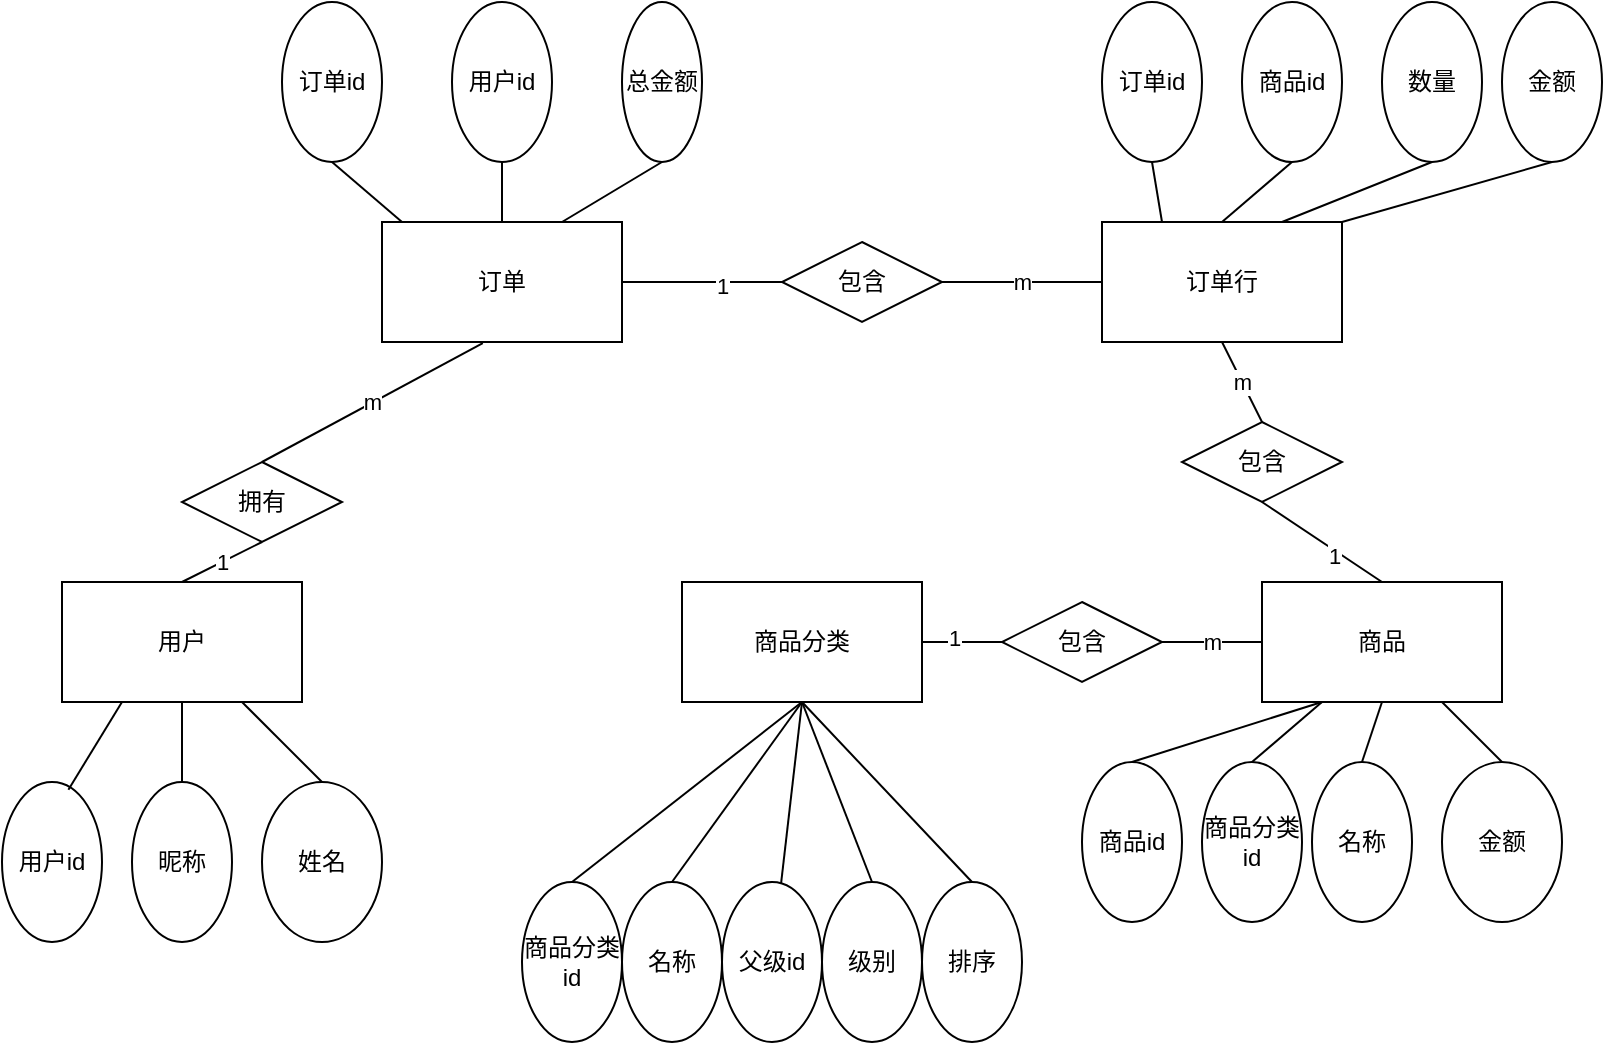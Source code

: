 <mxfile version="20.6.2" type="device"><diagram id="R2lEEEUBdFMjLlhIrx00" name="Page-1"><mxGraphModel dx="1024" dy="604" grid="1" gridSize="10" guides="1" tooltips="1" connect="1" arrows="1" fold="1" page="1" pageScale="1" pageWidth="850" pageHeight="1100" math="0" shadow="0" extFonts="Permanent Marker^https://fonts.googleapis.com/css?family=Permanent+Marker"><root><mxCell id="0"/><mxCell id="1" parent="0"/><mxCell id="Kf8sEJHmFfCZwri6FZnK-1" value="用户" style="rounded=0;whiteSpace=wrap;html=1;" parent="1" vertex="1"><mxGeometry x="60" y="310" width="120" height="60" as="geometry"/></mxCell><mxCell id="Kf8sEJHmFfCZwri6FZnK-2" value="订单" style="rounded=0;whiteSpace=wrap;html=1;" parent="1" vertex="1"><mxGeometry x="220" y="130" width="120" height="60" as="geometry"/></mxCell><mxCell id="Kf8sEJHmFfCZwri6FZnK-3" value="商品" style="rounded=0;whiteSpace=wrap;html=1;" parent="1" vertex="1"><mxGeometry x="660" y="310" width="120" height="60" as="geometry"/></mxCell><mxCell id="Kf8sEJHmFfCZwri6FZnK-4" value="订单行" style="rounded=0;whiteSpace=wrap;html=1;" parent="1" vertex="1"><mxGeometry x="580" y="130" width="120" height="60" as="geometry"/></mxCell><mxCell id="Kf8sEJHmFfCZwri6FZnK-5" value="姓名" style="ellipse;whiteSpace=wrap;html=1;" parent="1" vertex="1"><mxGeometry x="160" y="410" width="60" height="80" as="geometry"/></mxCell><mxCell id="Kf8sEJHmFfCZwri6FZnK-6" value="" style="endArrow=none;html=1;rounded=0;exitX=0.5;exitY=0;exitDx=0;exitDy=0;entryX=0.75;entryY=1;entryDx=0;entryDy=0;" parent="1" source="Kf8sEJHmFfCZwri6FZnK-5" target="Kf8sEJHmFfCZwri6FZnK-1" edge="1"><mxGeometry width="50" height="50" relative="1" as="geometry"><mxPoint x="400" y="340" as="sourcePoint"/><mxPoint x="450" y="290" as="targetPoint"/></mxGeometry></mxCell><mxCell id="Kf8sEJHmFfCZwri6FZnK-7" value="1" style="endArrow=none;html=1;rounded=0;exitX=0.5;exitY=0;exitDx=0;exitDy=0;entryX=0.5;entryY=1;entryDx=0;entryDy=0;" parent="1" source="Kf8sEJHmFfCZwri6FZnK-1" target="Kf8sEJHmFfCZwri6FZnK-8" edge="1"><mxGeometry width="50" height="50" relative="1" as="geometry"><mxPoint x="400" y="340" as="sourcePoint"/><mxPoint x="450" y="290" as="targetPoint"/></mxGeometry></mxCell><mxCell id="Kf8sEJHmFfCZwri6FZnK-8" value="拥有" style="rhombus;whiteSpace=wrap;html=1;" parent="1" vertex="1"><mxGeometry x="120" y="250" width="80" height="40" as="geometry"/></mxCell><mxCell id="Kf8sEJHmFfCZwri6FZnK-9" value="m" style="endArrow=none;html=1;rounded=0;entryX=0.42;entryY=1.01;entryDx=0;entryDy=0;entryPerimeter=0;exitX=0.5;exitY=0;exitDx=0;exitDy=0;" parent="1" source="Kf8sEJHmFfCZwri6FZnK-8" target="Kf8sEJHmFfCZwri6FZnK-2" edge="1"><mxGeometry width="50" height="50" relative="1" as="geometry"><mxPoint x="400" y="340" as="sourcePoint"/><mxPoint x="450" y="290" as="targetPoint"/></mxGeometry></mxCell><mxCell id="Kf8sEJHmFfCZwri6FZnK-11" value="包含" style="rhombus;whiteSpace=wrap;html=1;" parent="1" vertex="1"><mxGeometry x="420" y="140" width="80" height="40" as="geometry"/></mxCell><mxCell id="Kf8sEJHmFfCZwri6FZnK-13" value="" style="endArrow=none;html=1;rounded=0;exitX=1;exitY=0.5;exitDx=0;exitDy=0;entryX=0;entryY=0.5;entryDx=0;entryDy=0;" parent="1" source="Kf8sEJHmFfCZwri6FZnK-2" target="Kf8sEJHmFfCZwri6FZnK-11" edge="1"><mxGeometry width="50" height="50" relative="1" as="geometry"><mxPoint x="400" y="340" as="sourcePoint"/><mxPoint x="450" y="290" as="targetPoint"/></mxGeometry></mxCell><mxCell id="Kf8sEJHmFfCZwri6FZnK-15" value="1" style="edgeLabel;html=1;align=center;verticalAlign=middle;resizable=0;points=[];" parent="Kf8sEJHmFfCZwri6FZnK-13" vertex="1" connectable="0"><mxGeometry x="0.235" y="-2" relative="1" as="geometry"><mxPoint as="offset"/></mxGeometry></mxCell><mxCell id="Kf8sEJHmFfCZwri6FZnK-14" value="m" style="endArrow=none;html=1;rounded=0;entryX=1;entryY=0.5;entryDx=0;entryDy=0;exitX=0;exitY=0.5;exitDx=0;exitDy=0;" parent="1" source="Kf8sEJHmFfCZwri6FZnK-4" target="Kf8sEJHmFfCZwri6FZnK-11" edge="1"><mxGeometry width="50" height="50" relative="1" as="geometry"><mxPoint x="400" y="340" as="sourcePoint"/><mxPoint x="450" y="290" as="targetPoint"/></mxGeometry></mxCell><mxCell id="Kf8sEJHmFfCZwri6FZnK-16" value="昵称" style="ellipse;whiteSpace=wrap;html=1;" parent="1" vertex="1"><mxGeometry x="95" y="410" width="50" height="80" as="geometry"/></mxCell><mxCell id="Kf8sEJHmFfCZwri6FZnK-17" value="" style="endArrow=none;html=1;rounded=0;exitX=0.5;exitY=1;exitDx=0;exitDy=0;entryX=0.5;entryY=0;entryDx=0;entryDy=0;" parent="1" source="Kf8sEJHmFfCZwri6FZnK-1" target="Kf8sEJHmFfCZwri6FZnK-16" edge="1"><mxGeometry width="50" height="50" relative="1" as="geometry"><mxPoint x="400" y="340" as="sourcePoint"/><mxPoint x="450" y="290" as="targetPoint"/></mxGeometry></mxCell><mxCell id="Kf8sEJHmFfCZwri6FZnK-19" value="用户id" style="ellipse;whiteSpace=wrap;html=1;" parent="1" vertex="1"><mxGeometry x="30" y="410" width="50" height="80" as="geometry"/></mxCell><mxCell id="Kf8sEJHmFfCZwri6FZnK-20" value="" style="endArrow=none;html=1;rounded=0;exitX=0.25;exitY=1;exitDx=0;exitDy=0;entryX=0.664;entryY=0.048;entryDx=0;entryDy=0;entryPerimeter=0;" parent="1" source="Kf8sEJHmFfCZwri6FZnK-1" target="Kf8sEJHmFfCZwri6FZnK-19" edge="1"><mxGeometry width="50" height="50" relative="1" as="geometry"><mxPoint x="130" y="380" as="sourcePoint"/><mxPoint x="130" y="420" as="targetPoint"/></mxGeometry></mxCell><mxCell id="Kf8sEJHmFfCZwri6FZnK-21" value="订单id" style="ellipse;whiteSpace=wrap;html=1;" parent="1" vertex="1"><mxGeometry x="170" y="20" width="50" height="80" as="geometry"/></mxCell><mxCell id="Kf8sEJHmFfCZwri6FZnK-23" value="" style="endArrow=none;html=1;rounded=0;exitX=0.5;exitY=1;exitDx=0;exitDy=0;" parent="1" source="Kf8sEJHmFfCZwri6FZnK-21" edge="1"><mxGeometry width="50" height="50" relative="1" as="geometry"><mxPoint x="400" y="340" as="sourcePoint"/><mxPoint x="230" y="130" as="targetPoint"/></mxGeometry></mxCell><mxCell id="Kf8sEJHmFfCZwri6FZnK-25" value="用户id" style="ellipse;whiteSpace=wrap;html=1;" parent="1" vertex="1"><mxGeometry x="255" y="20" width="50" height="80" as="geometry"/></mxCell><mxCell id="Kf8sEJHmFfCZwri6FZnK-27" value="" style="endArrow=none;html=1;rounded=0;entryX=0.5;entryY=1;entryDx=0;entryDy=0;exitX=0.5;exitY=0;exitDx=0;exitDy=0;" parent="1" source="Kf8sEJHmFfCZwri6FZnK-2" target="Kf8sEJHmFfCZwri6FZnK-25" edge="1"><mxGeometry width="50" height="50" relative="1" as="geometry"><mxPoint x="400" y="340" as="sourcePoint"/><mxPoint x="450" y="290" as="targetPoint"/></mxGeometry></mxCell><mxCell id="Kf8sEJHmFfCZwri6FZnK-28" value="订单id" style="ellipse;whiteSpace=wrap;html=1;" parent="1" vertex="1"><mxGeometry x="580" y="20" width="50" height="80" as="geometry"/></mxCell><mxCell id="Kf8sEJHmFfCZwri6FZnK-29" value="商品id" style="ellipse;whiteSpace=wrap;html=1;" parent="1" vertex="1"><mxGeometry x="650" y="20" width="50" height="80" as="geometry"/></mxCell><mxCell id="Kf8sEJHmFfCZwri6FZnK-30" value="数量" style="ellipse;whiteSpace=wrap;html=1;" parent="1" vertex="1"><mxGeometry x="720" y="20" width="50" height="80" as="geometry"/></mxCell><mxCell id="Kf8sEJHmFfCZwri6FZnK-31" value="总金额" style="ellipse;whiteSpace=wrap;html=1;" parent="1" vertex="1"><mxGeometry x="340" y="20" width="40" height="80" as="geometry"/></mxCell><mxCell id="Kf8sEJHmFfCZwri6FZnK-32" value="" style="endArrow=none;html=1;rounded=0;entryX=0.5;entryY=1;entryDx=0;entryDy=0;" parent="1" target="Kf8sEJHmFfCZwri6FZnK-31" edge="1"><mxGeometry width="50" height="50" relative="1" as="geometry"><mxPoint x="310" y="130" as="sourcePoint"/><mxPoint x="290" y="110" as="targetPoint"/></mxGeometry></mxCell><mxCell id="Kf8sEJHmFfCZwri6FZnK-34" value="" style="endArrow=none;html=1;rounded=0;entryX=0.5;entryY=1;entryDx=0;entryDy=0;exitX=0.25;exitY=0;exitDx=0;exitDy=0;" parent="1" source="Kf8sEJHmFfCZwri6FZnK-4" target="Kf8sEJHmFfCZwri6FZnK-28" edge="1"><mxGeometry width="50" height="50" relative="1" as="geometry"><mxPoint x="320" y="140" as="sourcePoint"/><mxPoint x="370" y="110" as="targetPoint"/></mxGeometry></mxCell><mxCell id="Kf8sEJHmFfCZwri6FZnK-35" value="" style="endArrow=none;html=1;rounded=0;entryX=0.5;entryY=1;entryDx=0;entryDy=0;exitX=0.5;exitY=0;exitDx=0;exitDy=0;" parent="1" source="Kf8sEJHmFfCZwri6FZnK-4" target="Kf8sEJHmFfCZwri6FZnK-29" edge="1"><mxGeometry width="50" height="50" relative="1" as="geometry"><mxPoint x="330" y="150" as="sourcePoint"/><mxPoint x="380" y="120" as="targetPoint"/></mxGeometry></mxCell><mxCell id="Kf8sEJHmFfCZwri6FZnK-36" value="" style="endArrow=none;html=1;rounded=0;entryX=0.5;entryY=1;entryDx=0;entryDy=0;exitX=0.75;exitY=0;exitDx=0;exitDy=0;" parent="1" source="Kf8sEJHmFfCZwri6FZnK-4" target="Kf8sEJHmFfCZwri6FZnK-30" edge="1"><mxGeometry width="50" height="50" relative="1" as="geometry"><mxPoint x="650" y="140" as="sourcePoint"/><mxPoint x="685" y="110" as="targetPoint"/></mxGeometry></mxCell><mxCell id="Kf8sEJHmFfCZwri6FZnK-37" value="金额" style="ellipse;whiteSpace=wrap;html=1;" parent="1" vertex="1"><mxGeometry x="780" y="20" width="50" height="80" as="geometry"/></mxCell><mxCell id="Kf8sEJHmFfCZwri6FZnK-38" value="" style="endArrow=none;html=1;rounded=0;entryX=0.5;entryY=1;entryDx=0;entryDy=0;" parent="1" target="Kf8sEJHmFfCZwri6FZnK-37" edge="1"><mxGeometry width="50" height="50" relative="1" as="geometry"><mxPoint x="700" y="130" as="sourcePoint"/><mxPoint x="755" y="110" as="targetPoint"/></mxGeometry></mxCell><mxCell id="Kf8sEJHmFfCZwri6FZnK-39" value="包含" style="rhombus;whiteSpace=wrap;html=1;" parent="1" vertex="1"><mxGeometry x="620" y="230" width="80" height="40" as="geometry"/></mxCell><mxCell id="Kf8sEJHmFfCZwri6FZnK-40" value="m" style="endArrow=none;html=1;rounded=0;entryX=0.5;entryY=1;entryDx=0;entryDy=0;exitX=0.5;exitY=0;exitDx=0;exitDy=0;" parent="1" source="Kf8sEJHmFfCZwri6FZnK-39" target="Kf8sEJHmFfCZwri6FZnK-4" edge="1"><mxGeometry width="50" height="50" relative="1" as="geometry"><mxPoint x="590" y="170" as="sourcePoint"/><mxPoint x="510" y="170" as="targetPoint"/></mxGeometry></mxCell><mxCell id="Kf8sEJHmFfCZwri6FZnK-41" value="" style="endArrow=none;html=1;rounded=0;exitX=0.5;exitY=1;exitDx=0;exitDy=0;entryX=0.5;entryY=0;entryDx=0;entryDy=0;" parent="1" source="Kf8sEJHmFfCZwri6FZnK-39" target="Kf8sEJHmFfCZwri6FZnK-3" edge="1"><mxGeometry width="50" height="50" relative="1" as="geometry"><mxPoint x="350" y="170" as="sourcePoint"/><mxPoint x="430" y="170" as="targetPoint"/></mxGeometry></mxCell><mxCell id="Kf8sEJHmFfCZwri6FZnK-42" value="1" style="edgeLabel;html=1;align=center;verticalAlign=middle;resizable=0;points=[];" parent="Kf8sEJHmFfCZwri6FZnK-41" vertex="1" connectable="0"><mxGeometry x="0.235" y="-2" relative="1" as="geometry"><mxPoint as="offset"/></mxGeometry></mxCell><mxCell id="Kf8sEJHmFfCZwri6FZnK-43" value="金额" style="ellipse;whiteSpace=wrap;html=1;" parent="1" vertex="1"><mxGeometry x="750" y="400" width="60" height="80" as="geometry"/></mxCell><mxCell id="Kf8sEJHmFfCZwri6FZnK-44" value="名称" style="ellipse;whiteSpace=wrap;html=1;" parent="1" vertex="1"><mxGeometry x="685" y="400" width="50" height="80" as="geometry"/></mxCell><mxCell id="Kf8sEJHmFfCZwri6FZnK-45" value="商品id" style="ellipse;whiteSpace=wrap;html=1;" parent="1" vertex="1"><mxGeometry x="570" y="400" width="50" height="80" as="geometry"/></mxCell><mxCell id="Kf8sEJHmFfCZwri6FZnK-46" value="" style="endArrow=none;html=1;rounded=0;exitX=0.5;exitY=0;exitDx=0;exitDy=0;entryX=0.25;entryY=1;entryDx=0;entryDy=0;" parent="1" source="Kf8sEJHmFfCZwri6FZnK-45" target="Kf8sEJHmFfCZwri6FZnK-3" edge="1"><mxGeometry width="50" height="50" relative="1" as="geometry"><mxPoint x="200" y="420" as="sourcePoint"/><mxPoint x="160" y="380" as="targetPoint"/></mxGeometry></mxCell><mxCell id="Kf8sEJHmFfCZwri6FZnK-47" value="" style="endArrow=none;html=1;rounded=0;exitX=0.5;exitY=0;exitDx=0;exitDy=0;entryX=0.5;entryY=1;entryDx=0;entryDy=0;" parent="1" source="Kf8sEJHmFfCZwri6FZnK-44" target="Kf8sEJHmFfCZwri6FZnK-3" edge="1"><mxGeometry width="50" height="50" relative="1" as="geometry"><mxPoint x="655" y="410" as="sourcePoint"/><mxPoint x="670" y="380" as="targetPoint"/></mxGeometry></mxCell><mxCell id="Kf8sEJHmFfCZwri6FZnK-48" value="" style="endArrow=none;html=1;rounded=0;exitX=0.5;exitY=0;exitDx=0;exitDy=0;entryX=0.75;entryY=1;entryDx=0;entryDy=0;" parent="1" source="Kf8sEJHmFfCZwri6FZnK-43" target="Kf8sEJHmFfCZwri6FZnK-3" edge="1"><mxGeometry width="50" height="50" relative="1" as="geometry"><mxPoint x="720" y="410" as="sourcePoint"/><mxPoint x="730" y="380" as="targetPoint"/></mxGeometry></mxCell><mxCell id="Kf8sEJHmFfCZwri6FZnK-50" value="商品分类" style="rounded=0;whiteSpace=wrap;html=1;" parent="1" vertex="1"><mxGeometry x="370" y="310" width="120" height="60" as="geometry"/></mxCell><mxCell id="Kf8sEJHmFfCZwri6FZnK-51" value="包含" style="rhombus;whiteSpace=wrap;html=1;" parent="1" vertex="1"><mxGeometry x="530" y="320" width="80" height="40" as="geometry"/></mxCell><mxCell id="Kf8sEJHmFfCZwri6FZnK-52" value="" style="endArrow=none;html=1;rounded=0;exitX=0;exitY=0.5;exitDx=0;exitDy=0;entryX=1;entryY=0.5;entryDx=0;entryDy=0;" parent="1" source="Kf8sEJHmFfCZwri6FZnK-51" target="Kf8sEJHmFfCZwri6FZnK-50" edge="1"><mxGeometry width="50" height="50" relative="1" as="geometry"><mxPoint x="60" y="170" as="sourcePoint"/><mxPoint x="140" y="170" as="targetPoint"/></mxGeometry></mxCell><mxCell id="Kf8sEJHmFfCZwri6FZnK-53" value="1" style="edgeLabel;html=1;align=center;verticalAlign=middle;resizable=0;points=[];" parent="Kf8sEJHmFfCZwri6FZnK-52" vertex="1" connectable="0"><mxGeometry x="0.235" y="-2" relative="1" as="geometry"><mxPoint as="offset"/></mxGeometry></mxCell><mxCell id="Kf8sEJHmFfCZwri6FZnK-55" value="名称" style="ellipse;whiteSpace=wrap;html=1;" parent="1" vertex="1"><mxGeometry x="340" y="460" width="50" height="80" as="geometry"/></mxCell><mxCell id="Kf8sEJHmFfCZwri6FZnK-56" value="商品分类id" style="ellipse;whiteSpace=wrap;html=1;" parent="1" vertex="1"><mxGeometry x="290" y="460" width="50" height="80" as="geometry"/></mxCell><mxCell id="Kf8sEJHmFfCZwri6FZnK-57" value="" style="endArrow=none;html=1;rounded=0;exitX=0.5;exitY=0;exitDx=0;exitDy=0;entryX=0.5;entryY=1;entryDx=0;entryDy=0;" parent="1" source="Kf8sEJHmFfCZwri6FZnK-56" target="Kf8sEJHmFfCZwri6FZnK-50" edge="1"><mxGeometry width="50" height="50" relative="1" as="geometry"><mxPoint x="-90" y="420" as="sourcePoint"/><mxPoint x="-130" y="380" as="targetPoint"/></mxGeometry></mxCell><mxCell id="Kf8sEJHmFfCZwri6FZnK-58" value="" style="endArrow=none;html=1;rounded=0;exitX=0.5;exitY=0;exitDx=0;exitDy=0;entryX=0.5;entryY=1;entryDx=0;entryDy=0;" parent="1" source="Kf8sEJHmFfCZwri6FZnK-55" target="Kf8sEJHmFfCZwri6FZnK-50" edge="1"><mxGeometry width="50" height="50" relative="1" as="geometry"><mxPoint x="365" y="410" as="sourcePoint"/><mxPoint x="380" y="380" as="targetPoint"/></mxGeometry></mxCell><mxCell id="Kf8sEJHmFfCZwri6FZnK-64" value="m" style="endArrow=none;html=1;rounded=0;entryX=0;entryY=0.5;entryDx=0;entryDy=0;exitX=1;exitY=0.5;exitDx=0;exitDy=0;" parent="1" source="Kf8sEJHmFfCZwri6FZnK-51" target="Kf8sEJHmFfCZwri6FZnK-3" edge="1"><mxGeometry width="50" height="50" relative="1" as="geometry"><mxPoint x="670" y="240" as="sourcePoint"/><mxPoint x="650" y="200" as="targetPoint"/></mxGeometry></mxCell><mxCell id="Kf8sEJHmFfCZwri6FZnK-65" value="商品分类id" style="ellipse;whiteSpace=wrap;html=1;" parent="1" vertex="1"><mxGeometry x="630" y="400" width="50" height="80" as="geometry"/></mxCell><mxCell id="Kf8sEJHmFfCZwri6FZnK-66" value="" style="endArrow=none;html=1;rounded=0;exitX=0.5;exitY=0;exitDx=0;exitDy=0;entryX=0.25;entryY=1;entryDx=0;entryDy=0;" parent="1" source="Kf8sEJHmFfCZwri6FZnK-65" target="Kf8sEJHmFfCZwri6FZnK-3" edge="1"><mxGeometry width="50" height="50" relative="1" as="geometry"><mxPoint x="430" y="410" as="sourcePoint"/><mxPoint x="440" y="380" as="targetPoint"/></mxGeometry></mxCell><mxCell id="LX4YDTTbSUdtyze6v4Ue-1" value="父级id" style="ellipse;whiteSpace=wrap;html=1;" vertex="1" parent="1"><mxGeometry x="390" y="460" width="50" height="80" as="geometry"/></mxCell><mxCell id="LX4YDTTbSUdtyze6v4Ue-2" value="级别" style="ellipse;whiteSpace=wrap;html=1;" vertex="1" parent="1"><mxGeometry x="440" y="460" width="50" height="80" as="geometry"/></mxCell><mxCell id="LX4YDTTbSUdtyze6v4Ue-3" value="排序" style="ellipse;whiteSpace=wrap;html=1;" vertex="1" parent="1"><mxGeometry x="490" y="460" width="50" height="80" as="geometry"/></mxCell><mxCell id="LX4YDTTbSUdtyze6v4Ue-4" value="" style="endArrow=none;html=1;rounded=0;entryX=0.5;entryY=1;entryDx=0;entryDy=0;" edge="1" parent="1" source="LX4YDTTbSUdtyze6v4Ue-1" target="Kf8sEJHmFfCZwri6FZnK-50"><mxGeometry width="50" height="50" relative="1" as="geometry"><mxPoint x="375" y="470" as="sourcePoint"/><mxPoint x="440" y="380" as="targetPoint"/></mxGeometry></mxCell><mxCell id="LX4YDTTbSUdtyze6v4Ue-5" value="" style="endArrow=none;html=1;rounded=0;exitX=0.5;exitY=0;exitDx=0;exitDy=0;entryX=0.5;entryY=1;entryDx=0;entryDy=0;" edge="1" parent="1" source="LX4YDTTbSUdtyze6v4Ue-2" target="Kf8sEJHmFfCZwri6FZnK-50"><mxGeometry width="50" height="50" relative="1" as="geometry"><mxPoint x="429.539" y="470.665" as="sourcePoint"/><mxPoint x="430" y="380" as="targetPoint"/></mxGeometry></mxCell><mxCell id="LX4YDTTbSUdtyze6v4Ue-6" value="" style="endArrow=none;html=1;rounded=0;exitX=0.5;exitY=0;exitDx=0;exitDy=0;entryX=0.5;entryY=1;entryDx=0;entryDy=0;" edge="1" parent="1" source="LX4YDTTbSUdtyze6v4Ue-3" target="Kf8sEJHmFfCZwri6FZnK-50"><mxGeometry width="50" height="50" relative="1" as="geometry"><mxPoint x="475" y="470" as="sourcePoint"/><mxPoint x="440" y="380" as="targetPoint"/></mxGeometry></mxCell></root></mxGraphModel></diagram></mxfile>